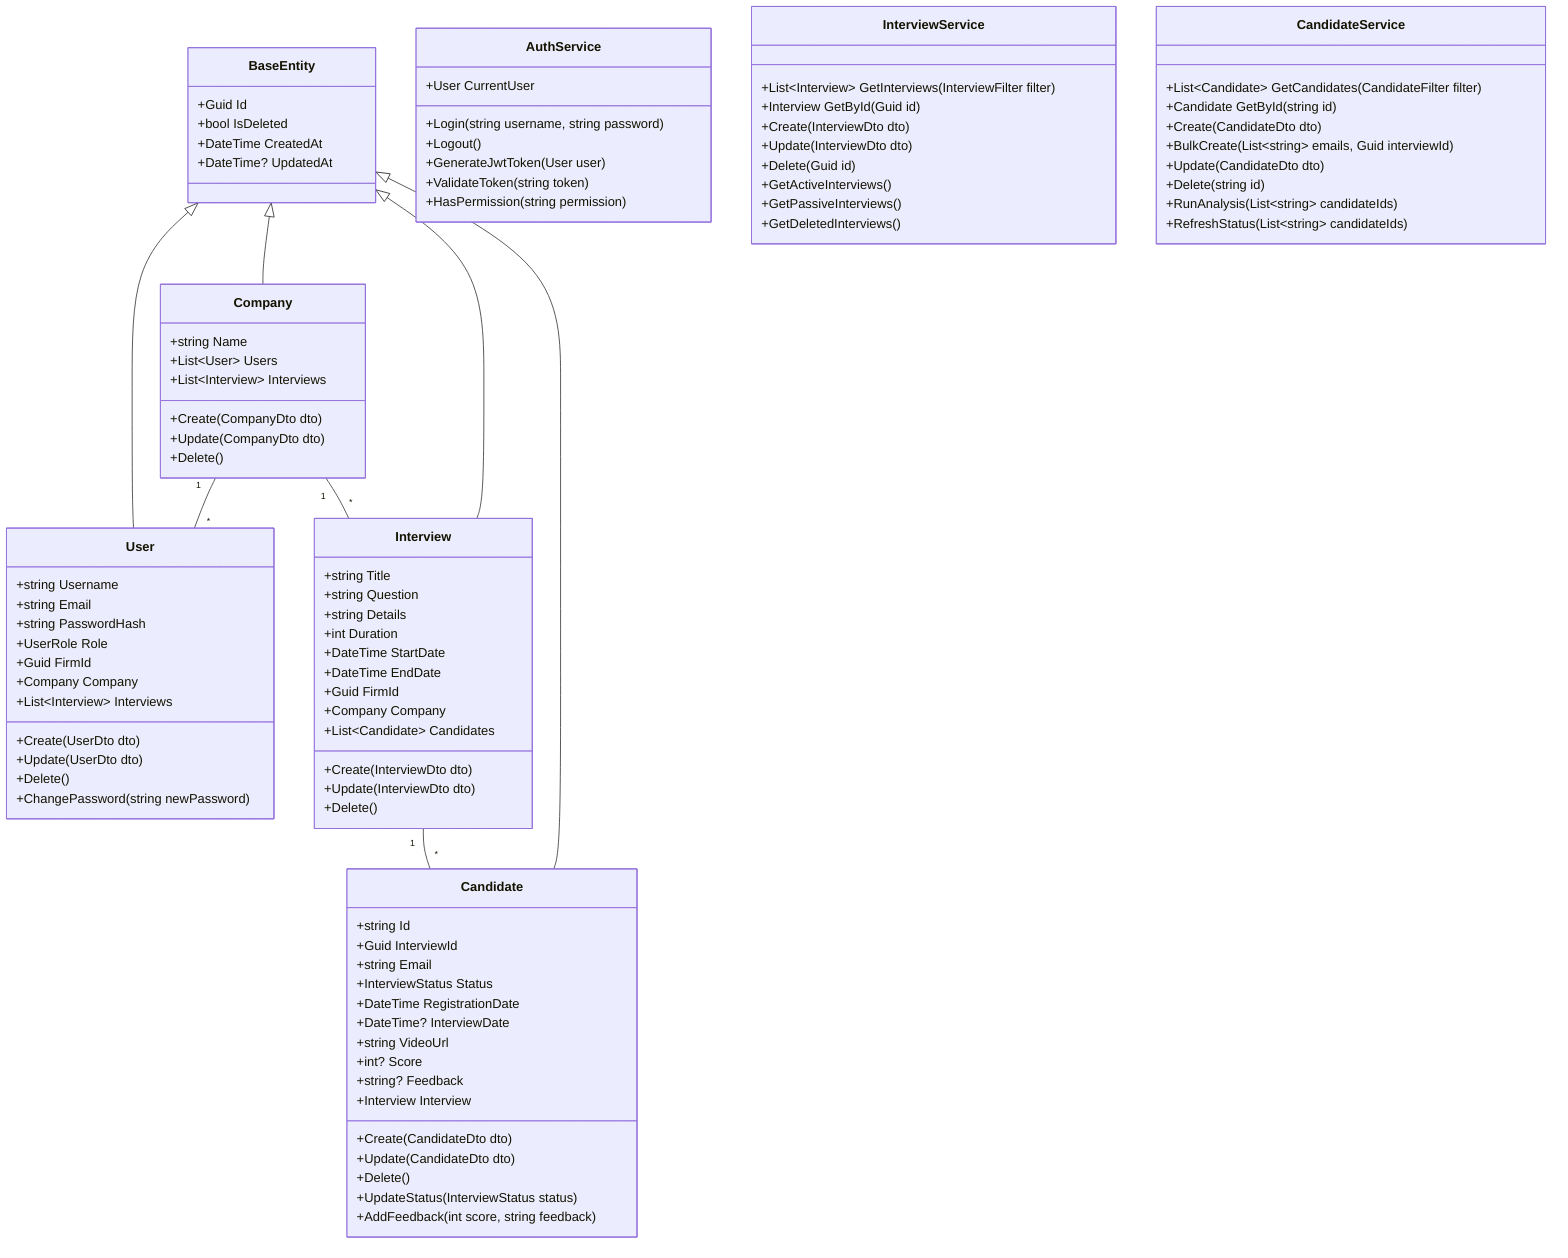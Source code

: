 classDiagram
    class BaseEntity {
        +Guid Id
        +bool IsDeleted
        +DateTime CreatedAt
        +DateTime? UpdatedAt
    }

    class User {
        +string Username
        +string Email
        +string PasswordHash
        +UserRole Role
        +Guid FirmId
        +Company Company
        +List~Interview~ Interviews
        +Create(UserDto dto)
        +Update(UserDto dto)
        +Delete()
        +ChangePassword(string newPassword)
    }

    class Company {
        +string Name
        +List~User~ Users
        +List~Interview~ Interviews
        +Create(CompanyDto dto)
        +Update(CompanyDto dto)
        +Delete()
    }

    class Interview {
        +string Title
        +string Question
        +string Details
        +int Duration
        +DateTime StartDate
        +DateTime EndDate
        +Guid FirmId
        +Company Company
        +List~Candidate~ Candidates
        +Create(InterviewDto dto)
        +Update(InterviewDto dto)
        +Delete()
    }

    class Candidate {
        +string Id
        +Guid InterviewId
        +string Email
        +InterviewStatus Status
        +DateTime RegistrationDate
        +DateTime? InterviewDate
        +string VideoUrl
        +int? Score
        +string? Feedback
        +Interview Interview
        +Create(CandidateDto dto)
        +Update(CandidateDto dto)
        +Delete()
        +UpdateStatus(InterviewStatus status)
        +AddFeedback(int score, string feedback)
    }

    class AuthService {
        +User CurrentUser
        +Login(string username, string password)
        +Logout()
        +GenerateJwtToken(User user)
        +ValidateToken(string token)
        +HasPermission(string permission)
    }

    class InterviewService {
        +List~Interview~ GetInterviews(InterviewFilter filter)
        +Interview GetById(Guid id)
        +Create(InterviewDto dto)
        +Update(InterviewDto dto)
        +Delete(Guid id)
        +GetActiveInterviews()
        +GetPassiveInterviews()
        +GetDeletedInterviews()
    }

    class CandidateService {
        +List~Candidate~ GetCandidates(CandidateFilter filter)
        +Candidate GetById(string id)
        +Create(CandidateDto dto)
        +BulkCreate(List~string~ emails, Guid interviewId)
        +Update(CandidateDto dto)
        +Delete(string id)
        +RunAnalysis(List~string~ candidateIds)
        +RefreshStatus(List~string~ candidateIds)
    }

    BaseEntity <|-- User
    BaseEntity <|-- Company
    BaseEntity <|-- Interview
    BaseEntity <|-- Candidate

    Company "1" -- "*" User
    Company "1" -- "*" Interview
    Interview "1" -- "*" Candidate
